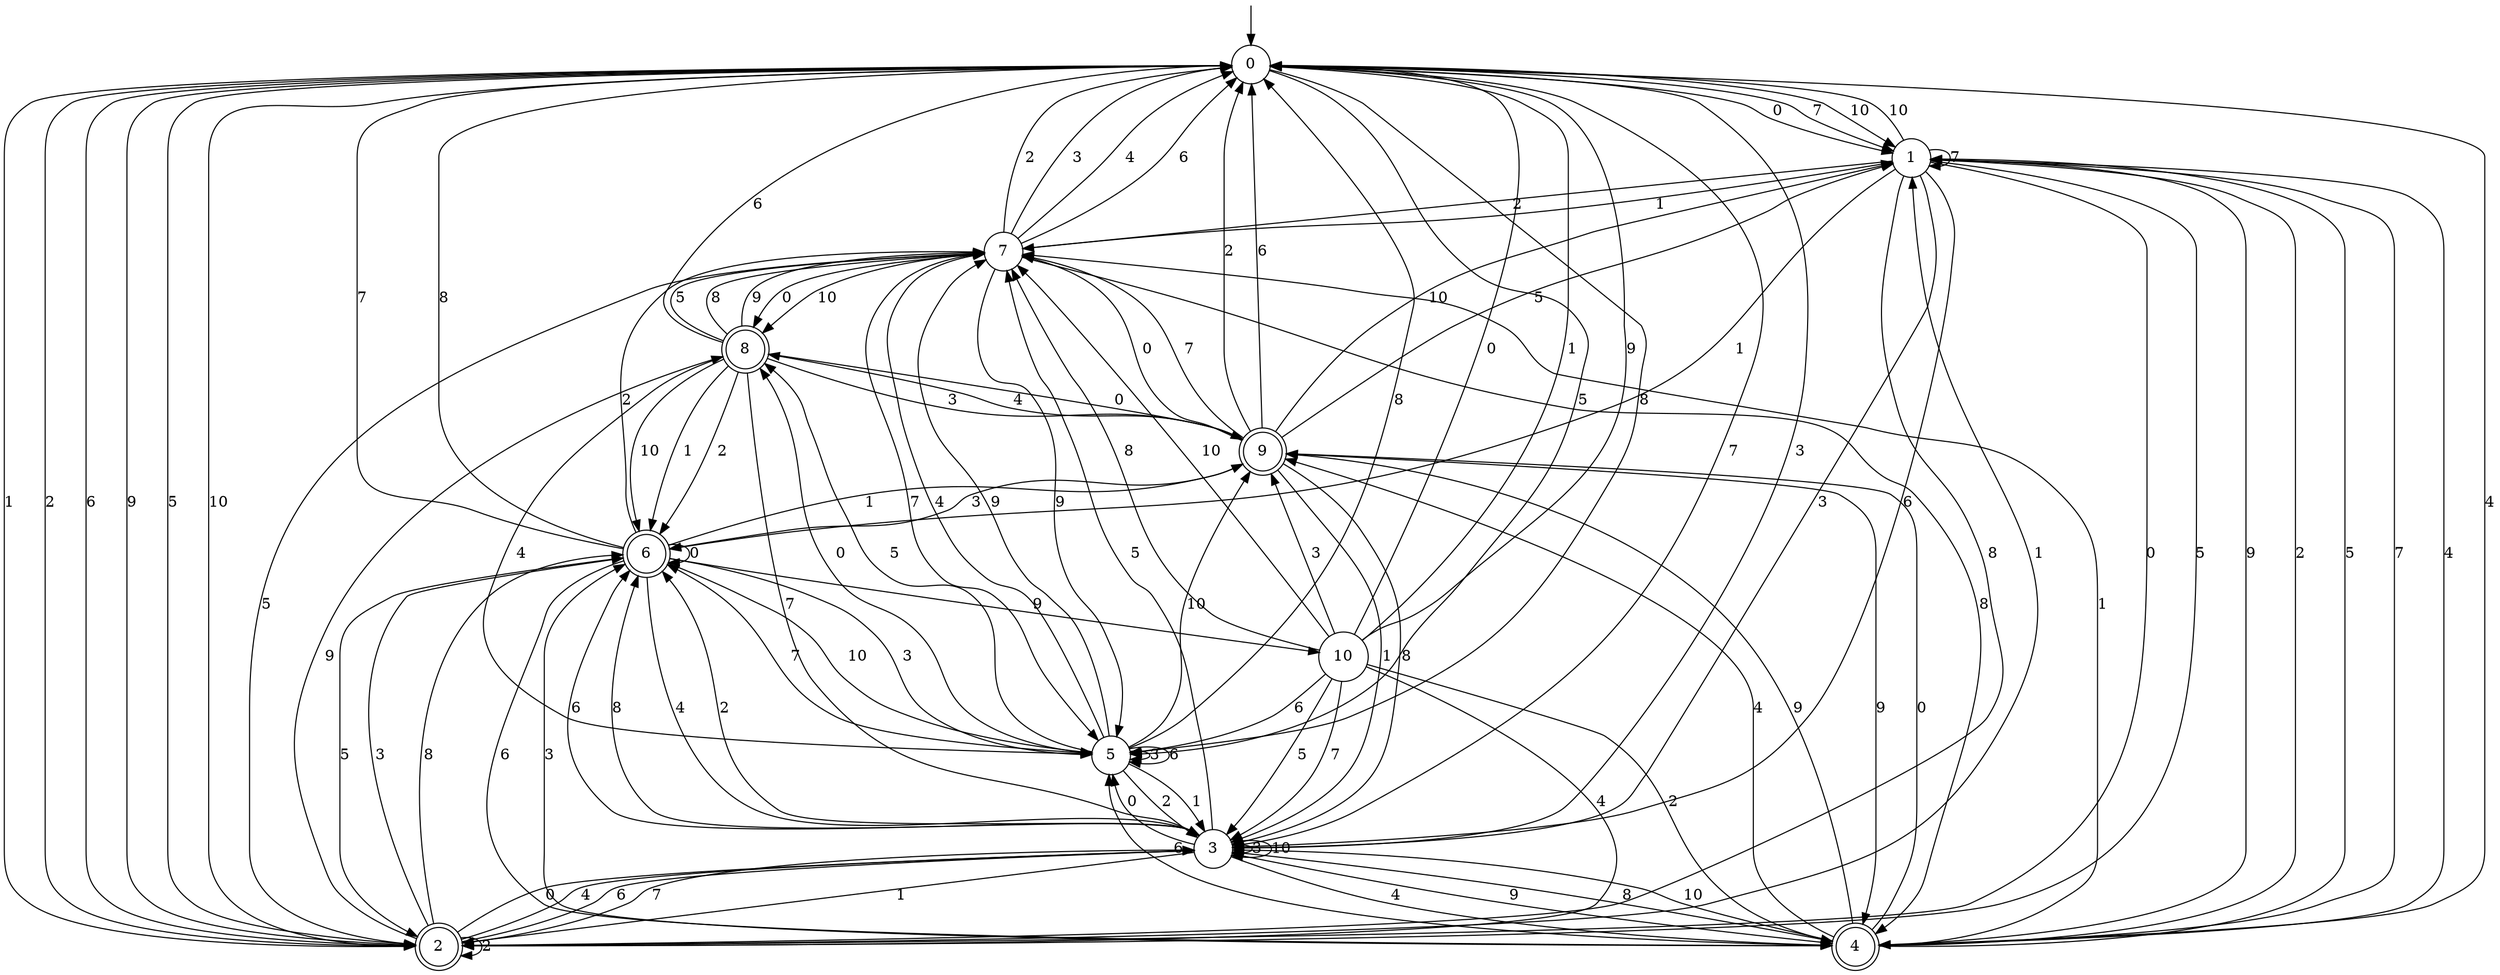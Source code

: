 digraph g {

	s0 [shape="circle" label="0"];
	s1 [shape="circle" label="1"];
	s2 [shape="doublecircle" label="2"];
	s3 [shape="circle" label="3"];
	s4 [shape="doublecircle" label="4"];
	s5 [shape="circle" label="5"];
	s6 [shape="doublecircle" label="6"];
	s7 [shape="circle" label="7"];
	s8 [shape="doublecircle" label="8"];
	s9 [shape="doublecircle" label="9"];
	s10 [shape="circle" label="10"];
	s0 -> s1 [label="0"];
	s0 -> s2 [label="1"];
	s0 -> s2 [label="2"];
	s0 -> s3 [label="3"];
	s0 -> s4 [label="4"];
	s0 -> s5 [label="5"];
	s0 -> s2 [label="6"];
	s0 -> s1 [label="7"];
	s0 -> s5 [label="8"];
	s0 -> s2 [label="9"];
	s0 -> s1 [label="10"];
	s1 -> s2 [label="0"];
	s1 -> s6 [label="1"];
	s1 -> s7 [label="2"];
	s1 -> s3 [label="3"];
	s1 -> s4 [label="4"];
	s1 -> s2 [label="5"];
	s1 -> s3 [label="6"];
	s1 -> s1 [label="7"];
	s1 -> s2 [label="8"];
	s1 -> s4 [label="9"];
	s1 -> s0 [label="10"];
	s2 -> s3 [label="0"];
	s2 -> s1 [label="1"];
	s2 -> s2 [label="2"];
	s2 -> s6 [label="3"];
	s2 -> s3 [label="4"];
	s2 -> s0 [label="5"];
	s2 -> s3 [label="6"];
	s2 -> s3 [label="7"];
	s2 -> s6 [label="8"];
	s2 -> s8 [label="9"];
	s2 -> s0 [label="10"];
	s3 -> s5 [label="0"];
	s3 -> s2 [label="1"];
	s3 -> s6 [label="2"];
	s3 -> s3 [label="3"];
	s3 -> s4 [label="4"];
	s3 -> s7 [label="5"];
	s3 -> s6 [label="6"];
	s3 -> s0 [label="7"];
	s3 -> s6 [label="8"];
	s3 -> s4 [label="9"];
	s3 -> s3 [label="10"];
	s4 -> s9 [label="0"];
	s4 -> s7 [label="1"];
	s4 -> s1 [label="2"];
	s4 -> s6 [label="3"];
	s4 -> s9 [label="4"];
	s4 -> s1 [label="5"];
	s4 -> s5 [label="6"];
	s4 -> s1 [label="7"];
	s4 -> s3 [label="8"];
	s4 -> s9 [label="9"];
	s4 -> s3 [label="10"];
	s5 -> s8 [label="0"];
	s5 -> s3 [label="1"];
	s5 -> s3 [label="2"];
	s5 -> s5 [label="3"];
	s5 -> s7 [label="4"];
	s5 -> s8 [label="5"];
	s5 -> s5 [label="6"];
	s5 -> s6 [label="7"];
	s5 -> s0 [label="8"];
	s5 -> s7 [label="9"];
	s5 -> s9 [label="10"];
	s6 -> s6 [label="0"];
	s6 -> s9 [label="1"];
	s6 -> s7 [label="2"];
	s6 -> s5 [label="3"];
	s6 -> s3 [label="4"];
	s6 -> s2 [label="5"];
	s6 -> s4 [label="6"];
	s6 -> s0 [label="7"];
	s6 -> s0 [label="8"];
	s6 -> s10 [label="9"];
	s6 -> s5 [label="10"];
	s7 -> s8 [label="0"];
	s7 -> s1 [label="1"];
	s7 -> s0 [label="2"];
	s7 -> s0 [label="3"];
	s7 -> s0 [label="4"];
	s7 -> s2 [label="5"];
	s7 -> s0 [label="6"];
	s7 -> s5 [label="7"];
	s7 -> s4 [label="8"];
	s7 -> s5 [label="9"];
	s7 -> s8 [label="10"];
	s8 -> s9 [label="0"];
	s8 -> s6 [label="1"];
	s8 -> s6 [label="2"];
	s8 -> s9 [label="3"];
	s8 -> s5 [label="4"];
	s8 -> s7 [label="5"];
	s8 -> s0 [label="6"];
	s8 -> s3 [label="7"];
	s8 -> s7 [label="8"];
	s8 -> s7 [label="9"];
	s8 -> s6 [label="10"];
	s9 -> s7 [label="0"];
	s9 -> s3 [label="1"];
	s9 -> s0 [label="2"];
	s9 -> s6 [label="3"];
	s9 -> s8 [label="4"];
	s9 -> s1 [label="5"];
	s9 -> s0 [label="6"];
	s9 -> s7 [label="7"];
	s9 -> s3 [label="8"];
	s9 -> s4 [label="9"];
	s9 -> s1 [label="10"];
	s10 -> s0 [label="0"];
	s10 -> s0 [label="1"];
	s10 -> s4 [label="2"];
	s10 -> s9 [label="3"];
	s10 -> s2 [label="4"];
	s10 -> s3 [label="5"];
	s10 -> s5 [label="6"];
	s10 -> s3 [label="7"];
	s10 -> s7 [label="8"];
	s10 -> s0 [label="9"];
	s10 -> s7 [label="10"];

__start0 [label="" shape="none" width="0" height="0"];
__start0 -> s0;

}
